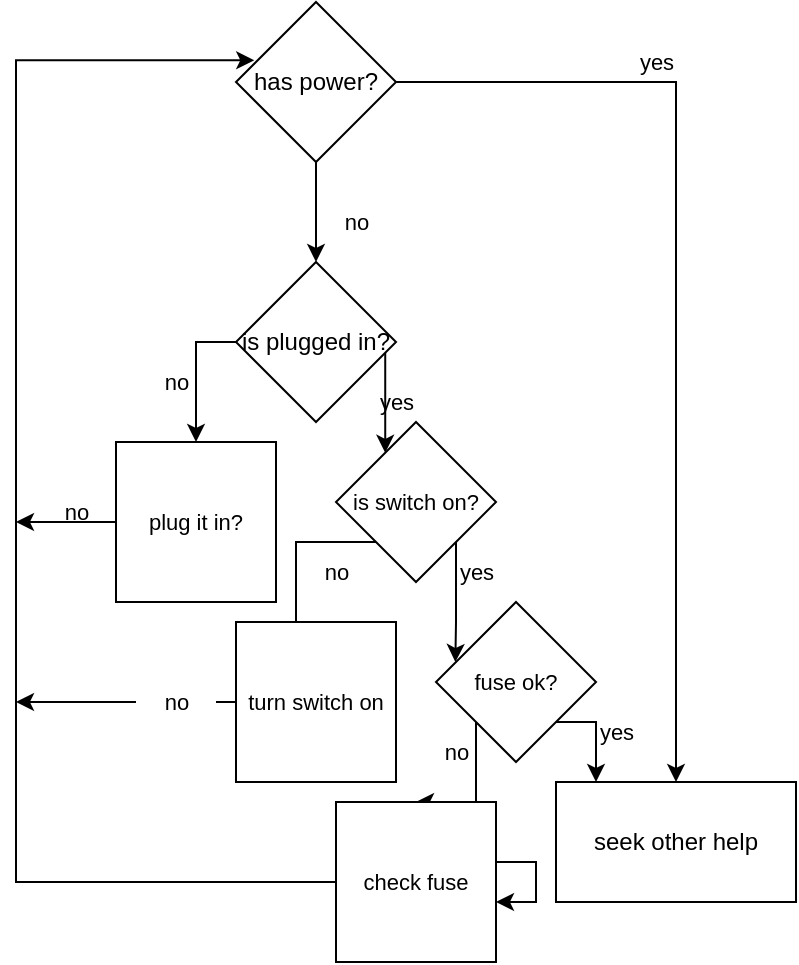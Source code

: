 <mxfile version="20.8.23" type="github">
  <diagram id="C5RBs43oDa-KdzZeNtuy" name="Page-1">
    <mxGraphModel dx="324" dy="896" grid="1" gridSize="10" guides="1" tooltips="1" connect="1" arrows="1" fold="1" page="1" pageScale="1" pageWidth="827" pageHeight="1169" math="0" shadow="0">
      <root>
        <mxCell id="WIyWlLk6GJQsqaUBKTNV-0" />
        <mxCell id="WIyWlLk6GJQsqaUBKTNV-1" parent="WIyWlLk6GJQsqaUBKTNV-0" />
        <mxCell id="oz4C0Av6Pg5DuHzhS2Jf-21" style="edgeStyle=orthogonalEdgeStyle;rounded=0;orthogonalLoop=1;jettySize=auto;html=1;entryX=0.5;entryY=0;entryDx=0;entryDy=0;" edge="1" parent="WIyWlLk6GJQsqaUBKTNV-1" source="oz4C0Av6Pg5DuHzhS2Jf-18" target="oz4C0Av6Pg5DuHzhS2Jf-19">
          <mxGeometry relative="1" as="geometry" />
        </mxCell>
        <mxCell id="oz4C0Av6Pg5DuHzhS2Jf-23" style="edgeStyle=orthogonalEdgeStyle;rounded=0;orthogonalLoop=1;jettySize=auto;html=1;exitX=0.5;exitY=1;exitDx=0;exitDy=0;" edge="1" parent="WIyWlLk6GJQsqaUBKTNV-1" source="oz4C0Av6Pg5DuHzhS2Jf-18">
          <mxGeometry relative="1" as="geometry">
            <mxPoint x="440" y="170" as="targetPoint" />
          </mxGeometry>
        </mxCell>
        <mxCell id="oz4C0Av6Pg5DuHzhS2Jf-18" value="has power?" style="rhombus;whiteSpace=wrap;html=1;" vertex="1" parent="WIyWlLk6GJQsqaUBKTNV-1">
          <mxGeometry x="400" y="40" width="80" height="80" as="geometry" />
        </mxCell>
        <mxCell id="oz4C0Av6Pg5DuHzhS2Jf-19" value="seek other help" style="rounded=0;whiteSpace=wrap;html=1;" vertex="1" parent="WIyWlLk6GJQsqaUBKTNV-1">
          <mxGeometry x="560" y="430" width="120" height="60" as="geometry" />
        </mxCell>
        <mxCell id="oz4C0Av6Pg5DuHzhS2Jf-29" style="edgeStyle=orthogonalEdgeStyle;rounded=0;orthogonalLoop=1;jettySize=auto;html=1;fontSize=11;" edge="1" parent="WIyWlLk6GJQsqaUBKTNV-1" source="oz4C0Av6Pg5DuHzhS2Jf-25" target="oz4C0Av6Pg5DuHzhS2Jf-28">
          <mxGeometry relative="1" as="geometry">
            <Array as="points">
              <mxPoint x="480" y="210" />
            </Array>
          </mxGeometry>
        </mxCell>
        <mxCell id="oz4C0Av6Pg5DuHzhS2Jf-34" style="edgeStyle=orthogonalEdgeStyle;rounded=0;orthogonalLoop=1;jettySize=auto;html=1;exitX=0;exitY=0.5;exitDx=0;exitDy=0;entryX=0.5;entryY=0;entryDx=0;entryDy=0;fontSize=11;" edge="1" parent="WIyWlLk6GJQsqaUBKTNV-1" source="oz4C0Av6Pg5DuHzhS2Jf-25" target="oz4C0Av6Pg5DuHzhS2Jf-33">
          <mxGeometry relative="1" as="geometry" />
        </mxCell>
        <mxCell id="oz4C0Av6Pg5DuHzhS2Jf-25" value="is plugged in?" style="rhombus;whiteSpace=wrap;html=1;" vertex="1" parent="WIyWlLk6GJQsqaUBKTNV-1">
          <mxGeometry x="400" y="170" width="80" height="80" as="geometry" />
        </mxCell>
        <mxCell id="oz4C0Av6Pg5DuHzhS2Jf-26" value="no" style="text;html=1;align=center;verticalAlign=middle;resizable=0;points=[];autosize=1;strokeColor=none;fillColor=none;fontSize=11;" vertex="1" parent="WIyWlLk6GJQsqaUBKTNV-1">
          <mxGeometry x="440" y="135" width="40" height="30" as="geometry" />
        </mxCell>
        <mxCell id="oz4C0Av6Pg5DuHzhS2Jf-27" value="yes" style="text;html=1;align=center;verticalAlign=middle;resizable=0;points=[];autosize=1;strokeColor=none;fillColor=none;fontSize=11;" vertex="1" parent="WIyWlLk6GJQsqaUBKTNV-1">
          <mxGeometry x="590" y="55" width="40" height="30" as="geometry" />
        </mxCell>
        <mxCell id="oz4C0Av6Pg5DuHzhS2Jf-38" style="edgeStyle=orthogonalEdgeStyle;rounded=0;orthogonalLoop=1;jettySize=auto;html=1;exitX=1;exitY=1;exitDx=0;exitDy=0;entryX=0.121;entryY=0.375;entryDx=0;entryDy=0;entryPerimeter=0;fontSize=11;" edge="1" parent="WIyWlLk6GJQsqaUBKTNV-1" source="oz4C0Av6Pg5DuHzhS2Jf-28" target="oz4C0Av6Pg5DuHzhS2Jf-36">
          <mxGeometry relative="1" as="geometry" />
        </mxCell>
        <mxCell id="oz4C0Av6Pg5DuHzhS2Jf-45" style="edgeStyle=orthogonalEdgeStyle;rounded=0;orthogonalLoop=1;jettySize=auto;html=1;exitX=0;exitY=1;exitDx=0;exitDy=0;fontSize=11;" edge="1" parent="WIyWlLk6GJQsqaUBKTNV-1" source="oz4C0Av6Pg5DuHzhS2Jf-28">
          <mxGeometry relative="1" as="geometry">
            <mxPoint x="440" y="370" as="targetPoint" />
          </mxGeometry>
        </mxCell>
        <mxCell id="oz4C0Av6Pg5DuHzhS2Jf-28" value="is switch on?" style="rhombus;whiteSpace=wrap;html=1;fontSize=11;" vertex="1" parent="WIyWlLk6GJQsqaUBKTNV-1">
          <mxGeometry x="450" y="250" width="80" height="80" as="geometry" />
        </mxCell>
        <mxCell id="oz4C0Av6Pg5DuHzhS2Jf-30" value="yes" style="text;html=1;align=center;verticalAlign=middle;resizable=0;points=[];autosize=1;strokeColor=none;fillColor=none;fontSize=11;" vertex="1" parent="WIyWlLk6GJQsqaUBKTNV-1">
          <mxGeometry x="460" y="225" width="40" height="30" as="geometry" />
        </mxCell>
        <mxCell id="oz4C0Av6Pg5DuHzhS2Jf-54" style="edgeStyle=orthogonalEdgeStyle;rounded=0;orthogonalLoop=1;jettySize=auto;html=1;fontSize=11;" edge="1" parent="WIyWlLk6GJQsqaUBKTNV-1" source="oz4C0Av6Pg5DuHzhS2Jf-33">
          <mxGeometry relative="1" as="geometry">
            <mxPoint x="290" y="300" as="targetPoint" />
          </mxGeometry>
        </mxCell>
        <mxCell id="oz4C0Av6Pg5DuHzhS2Jf-33" value="plug it in?" style="whiteSpace=wrap;html=1;aspect=fixed;fontSize=11;" vertex="1" parent="WIyWlLk6GJQsqaUBKTNV-1">
          <mxGeometry x="340" y="260" width="80" height="80" as="geometry" />
        </mxCell>
        <mxCell id="oz4C0Av6Pg5DuHzhS2Jf-35" value="no" style="text;html=1;align=center;verticalAlign=middle;resizable=0;points=[];autosize=1;strokeColor=none;fillColor=none;fontSize=11;" vertex="1" parent="WIyWlLk6GJQsqaUBKTNV-1">
          <mxGeometry x="350" y="215" width="40" height="30" as="geometry" />
        </mxCell>
        <mxCell id="oz4C0Av6Pg5DuHzhS2Jf-43" style="edgeStyle=orthogonalEdgeStyle;rounded=0;orthogonalLoop=1;jettySize=auto;html=1;exitX=1;exitY=0.5;exitDx=0;exitDy=0;fontSize=11;" edge="1" parent="WIyWlLk6GJQsqaUBKTNV-1" source="oz4C0Av6Pg5DuHzhS2Jf-36">
          <mxGeometry relative="1" as="geometry">
            <mxPoint x="580.243" y="379.919" as="targetPoint" />
          </mxGeometry>
        </mxCell>
        <mxCell id="oz4C0Av6Pg5DuHzhS2Jf-44" style="edgeStyle=orthogonalEdgeStyle;rounded=0;orthogonalLoop=1;jettySize=auto;html=1;exitX=1;exitY=1;exitDx=0;exitDy=0;fontSize=11;" edge="1" parent="WIyWlLk6GJQsqaUBKTNV-1" source="oz4C0Av6Pg5DuHzhS2Jf-36">
          <mxGeometry relative="1" as="geometry">
            <mxPoint x="580.0" y="430" as="targetPoint" />
          </mxGeometry>
        </mxCell>
        <mxCell id="oz4C0Av6Pg5DuHzhS2Jf-49" style="edgeStyle=orthogonalEdgeStyle;rounded=0;orthogonalLoop=1;jettySize=auto;html=1;exitX=0;exitY=1;exitDx=0;exitDy=0;fontSize=11;entryX=0.5;entryY=0;entryDx=0;entryDy=0;" edge="1" parent="WIyWlLk6GJQsqaUBKTNV-1" source="oz4C0Av6Pg5DuHzhS2Jf-36" target="oz4C0Av6Pg5DuHzhS2Jf-48">
          <mxGeometry relative="1" as="geometry">
            <mxPoint x="490" y="420" as="targetPoint" />
          </mxGeometry>
        </mxCell>
        <mxCell id="oz4C0Av6Pg5DuHzhS2Jf-36" value="fuse ok?" style="rhombus;whiteSpace=wrap;html=1;fontSize=11;" vertex="1" parent="WIyWlLk6GJQsqaUBKTNV-1">
          <mxGeometry x="500" y="340" width="80" height="80" as="geometry" />
        </mxCell>
        <mxCell id="oz4C0Av6Pg5DuHzhS2Jf-39" value="yes" style="text;html=1;align=center;verticalAlign=middle;resizable=0;points=[];autosize=1;strokeColor=none;fillColor=none;fontSize=11;" vertex="1" parent="WIyWlLk6GJQsqaUBKTNV-1">
          <mxGeometry x="500" y="310" width="40" height="30" as="geometry" />
        </mxCell>
        <mxCell id="oz4C0Av6Pg5DuHzhS2Jf-41" value="yes" style="text;html=1;align=center;verticalAlign=middle;resizable=0;points=[];autosize=1;strokeColor=none;fillColor=none;fontSize=11;" vertex="1" parent="WIyWlLk6GJQsqaUBKTNV-1">
          <mxGeometry x="570" y="390" width="40" height="30" as="geometry" />
        </mxCell>
        <mxCell id="oz4C0Av6Pg5DuHzhS2Jf-53" style="edgeStyle=orthogonalEdgeStyle;rounded=0;orthogonalLoop=1;jettySize=auto;html=1;fontSize=11;startArrow=none;" edge="1" parent="WIyWlLk6GJQsqaUBKTNV-1" source="oz4C0Av6Pg5DuHzhS2Jf-56">
          <mxGeometry relative="1" as="geometry">
            <mxPoint x="290" y="390" as="targetPoint" />
          </mxGeometry>
        </mxCell>
        <mxCell id="oz4C0Av6Pg5DuHzhS2Jf-46" value="turn switch on" style="whiteSpace=wrap;html=1;aspect=fixed;fontSize=11;" vertex="1" parent="WIyWlLk6GJQsqaUBKTNV-1">
          <mxGeometry x="400" y="350" width="80" height="80" as="geometry" />
        </mxCell>
        <mxCell id="oz4C0Av6Pg5DuHzhS2Jf-47" value="no" style="text;html=1;align=center;verticalAlign=middle;resizable=0;points=[];autosize=1;strokeColor=none;fillColor=none;fontSize=11;" vertex="1" parent="WIyWlLk6GJQsqaUBKTNV-1">
          <mxGeometry x="430" y="310" width="40" height="30" as="geometry" />
        </mxCell>
        <mxCell id="oz4C0Av6Pg5DuHzhS2Jf-52" style="edgeStyle=orthogonalEdgeStyle;rounded=0;orthogonalLoop=1;jettySize=auto;html=1;entryX=0.114;entryY=0.364;entryDx=0;entryDy=0;entryPerimeter=0;fontSize=11;" edge="1" parent="WIyWlLk6GJQsqaUBKTNV-1" source="oz4C0Av6Pg5DuHzhS2Jf-48" target="oz4C0Av6Pg5DuHzhS2Jf-18">
          <mxGeometry relative="1" as="geometry">
            <Array as="points">
              <mxPoint x="290" y="480" />
              <mxPoint x="290" y="69" />
            </Array>
          </mxGeometry>
        </mxCell>
        <mxCell id="oz4C0Av6Pg5DuHzhS2Jf-48" value="check fuse" style="whiteSpace=wrap;html=1;aspect=fixed;fontSize=11;" vertex="1" parent="WIyWlLk6GJQsqaUBKTNV-1">
          <mxGeometry x="450" y="440" width="80" height="80" as="geometry" />
        </mxCell>
        <mxCell id="oz4C0Av6Pg5DuHzhS2Jf-50" style="edgeStyle=orthogonalEdgeStyle;rounded=0;orthogonalLoop=1;jettySize=auto;html=1;fontSize=11;" edge="1" parent="WIyWlLk6GJQsqaUBKTNV-1" source="oz4C0Av6Pg5DuHzhS2Jf-48" target="oz4C0Av6Pg5DuHzhS2Jf-48">
          <mxGeometry relative="1" as="geometry" />
        </mxCell>
        <mxCell id="oz4C0Av6Pg5DuHzhS2Jf-51" value="no" style="text;html=1;align=center;verticalAlign=middle;resizable=0;points=[];autosize=1;strokeColor=none;fillColor=none;fontSize=11;" vertex="1" parent="WIyWlLk6GJQsqaUBKTNV-1">
          <mxGeometry x="490" y="400" width="40" height="30" as="geometry" />
        </mxCell>
        <mxCell id="oz4C0Av6Pg5DuHzhS2Jf-55" value="no" style="text;html=1;align=center;verticalAlign=middle;resizable=0;points=[];autosize=1;strokeColor=none;fillColor=none;fontSize=11;" vertex="1" parent="WIyWlLk6GJQsqaUBKTNV-1">
          <mxGeometry x="300" y="280" width="40" height="30" as="geometry" />
        </mxCell>
        <mxCell id="oz4C0Av6Pg5DuHzhS2Jf-57" value="" style="edgeStyle=orthogonalEdgeStyle;rounded=0;orthogonalLoop=1;jettySize=auto;html=1;fontSize=11;endArrow=none;" edge="1" parent="WIyWlLk6GJQsqaUBKTNV-1" source="oz4C0Av6Pg5DuHzhS2Jf-46" target="oz4C0Av6Pg5DuHzhS2Jf-56">
          <mxGeometry relative="1" as="geometry">
            <mxPoint x="290" y="390" as="targetPoint" />
            <mxPoint x="400" y="390" as="sourcePoint" />
            <Array as="points">
              <mxPoint x="400" y="390" />
              <mxPoint x="400" y="390" />
            </Array>
          </mxGeometry>
        </mxCell>
        <mxCell id="oz4C0Av6Pg5DuHzhS2Jf-56" value="no" style="text;html=1;align=center;verticalAlign=middle;resizable=0;points=[];autosize=1;strokeColor=none;fillColor=none;fontSize=11;" vertex="1" parent="WIyWlLk6GJQsqaUBKTNV-1">
          <mxGeometry x="350" y="375" width="40" height="30" as="geometry" />
        </mxCell>
      </root>
    </mxGraphModel>
  </diagram>
</mxfile>

